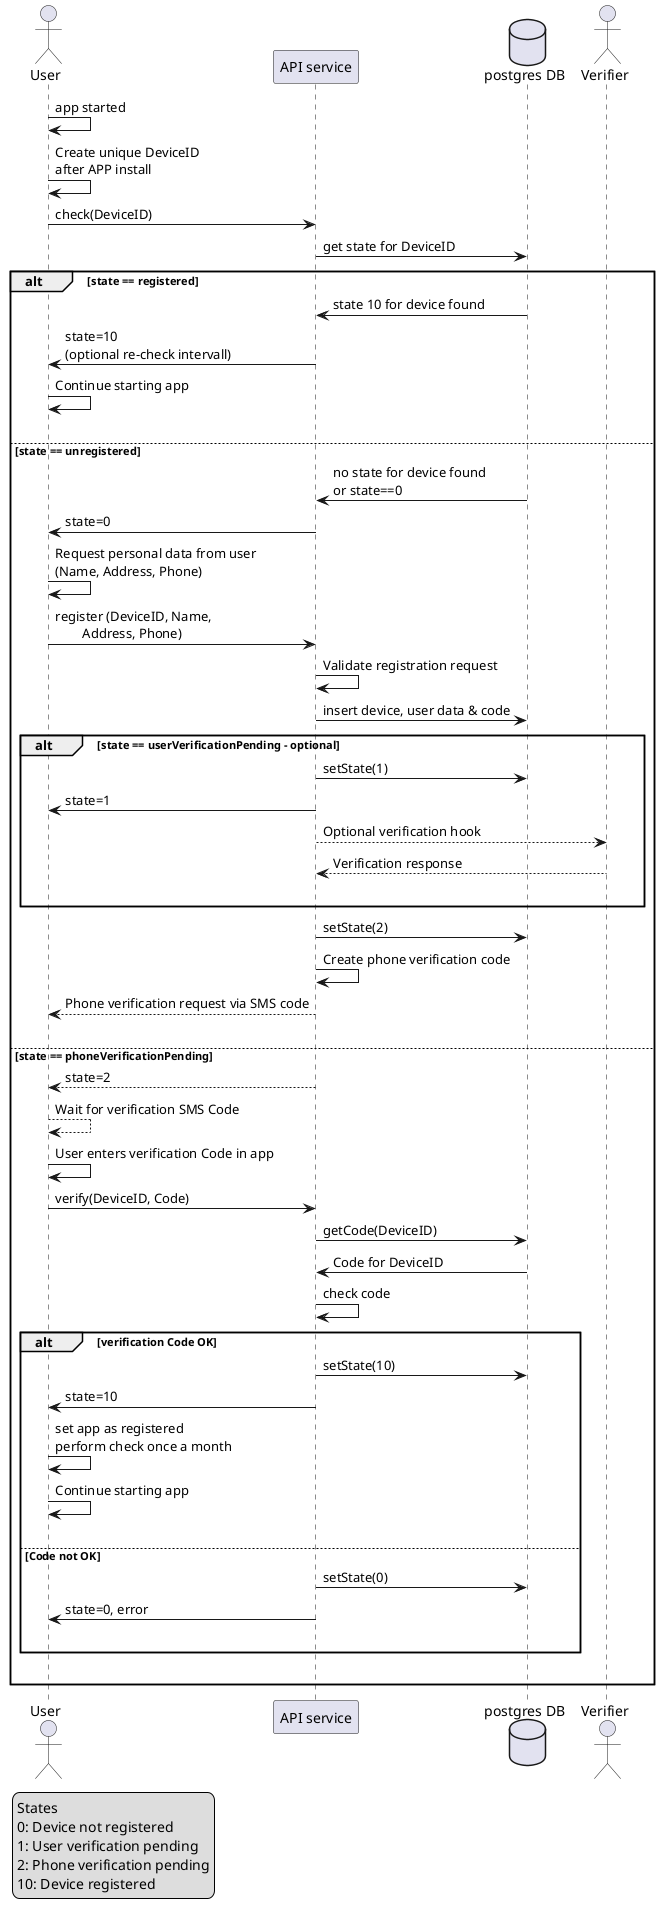 @startuml
actor User
participant API as "API service"
database DB as "postgres DB"
actor VRY as "Verifier"

User -> User: app started

User -> User : Create unique DeviceID\nafter APP install

User -> API : check(DeviceID)

API -> DB : get state for DeviceID

alt state == registered

DB -> API : state 10 for device found

API -> User : state=10\n(optional re-check intervall)

User -> User : Continue starting app
|||
else state == unregistered

DB -> API : no state for device found\nor state==0

API -> User : state=0

User -> User : Request personal data from user\n(Name, Address, Phone)

User -> API : register (DeviceID, Name,\n\tAddress, Phone)

API -> API : Validate registration request

API -> DB : insert device, user data & code

alt state == userVerificationPending - optional
API -> DB : setState(1)
API -> User : state=1
API --> VRY : Optional verification hook
VRY --> API : Verification response
|||
end

API -> DB : setState(2)

API -> API : Create phone verification code

API --> User : Phone verification request via SMS code
|||
else state == phoneVerificationPending

API --> User : state=2

User --> User : Wait for verification SMS Code

User -> User : User enters verification Code in app

User -> API : verify(DeviceID, Code)

API -> DB : getCode(DeviceID)
DB -> API : Code for DeviceID
API -> API : check code

alt verification Code OK
API -> DB : setState(10)
API -> User : state=10
User -> User : set app as registered\nperform check once a month
User -> User : Continue starting app
|||
else Code not OK
API -> DB : setState(0)
API -> User : state=0, error
|||
end
|||
end

legend left
States
0: Device not registered
1: User verification pending
2: Phone verification pending
10: Device registered
endlegend

@enduml
